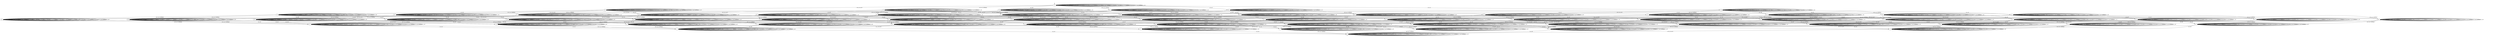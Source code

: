 digraph T2 {
0 [label="0"];
1 [label="1", shape=doublecircle];
2 [label="2"];
3 [label="3"];
4 [label="4"];
5 [label="5"];
6 [label="6"];
7 [label="7"];
8 [label="8"];
9 [label="9"];
10 [label="10"];
11 [label="11"];
12 [label="12"];
13 [label="13"];
14 [label="14"];
15 [label="15"];
16 [label="16"];
17 [label="17"];
18 [label="18"];
19 [label="19"];
20 [label="20"];
21 [label="21"];
22 [label="22"];
23 [label="23"];
24 [label="24"];
25 [label="25"];
26 [label="26"];
27 [label="27"];
28 [label="28"];
29 [label="29"];
30 [label="30"];
31 [label="31"];
32 [label="32"];
33 [label="33"];
34 [label="34"];
35 [label="35"];
36 [label="36"];
37 [label="37"];
38 [label="38"];
39 [label="39"];
40 [label="40"];
41 [label="41"];
42 [label="42"];
43 [label="43"];
44 [label="44"];
45 [label="45"];
46 [label="46"];
47 [label="47"];
48 [label="48"];
49 [label="49"];
50 [label="50"];
51 [label="51"];
52 [label="52"];
53 [label="53"];
54 [label="54"];
55 [label="55"];
56 [label="56"];
57 [label="57"];
58 [label="58"];
59 [label="59"];
60 [label="60"];
61 [label="61"];
62 [label="62"];
63 [label="63"];
0 -> 0  [label="usr4_ai1_VoidReply"];
0 -> 56  [label="ai1_ce1"];
0 -> 63  [label="usr1_ai1_VoidReply"];
0 -> 0  [label="usr7_ai1_VoidReply"];
0 -> 46  [label="usr1_ni1_ne12"];
0 -> 0  [label="usr1_ni2_ne1"];
0 -> 0  [label="usr1_ni1_ne13"];
0 -> 61  [label="ai1_ce2"];
0 -> 0  [label="usr3_ai3_re2"];
0 -> 0  [label="usr3_ai3_VoidReply"];
0 -> 0  [label="usr3_ai3_re34"];
0 -> 0  [label="usr2_ai2_VoidReply"];
0 -> 0  [label="usr1_ni1_ne1"];
0 -> 45  [label="ai1_ce6"];
0 -> 0  [label="usr3_ai3_re42"];
0 -> 0  [label="usr3_ai2_VoidReply"];
0 -> 0  [label="usr5_ai1_re1"];
0 -> 60  [label="usr2_ai1_VoidReply"];
0 -> 0  [label="usr7_ai2_VoidReply"];
0 -> 0  [label="ai1_ce9"];
1 -> 1  [label="usr4_ai1_VoidReply"];
1 -> 1  [label="ai1_ce1"];
1 -> 1  [label="usr1_ai1_VoidReply"];
1 -> 1  [label="usr7_ai1_VoidReply"];
1 -> 1  [label="usr1_ni1_ne12"];
1 -> 1  [label="usr1_ni2_ne1"];
1 -> 1  [label="usr1_ni1_ne13"];
1 -> 1  [label="ai1_ce2"];
1 -> 1  [label="usr3_ai3_re2"];
1 -> 1  [label="usr3_ai3_VoidReply"];
1 -> 1  [label="usr3_ai3_re34"];
1 -> 1  [label="usr2_ai2_VoidReply"];
1 -> 1  [label="usr1_ni1_ne1"];
1 -> 1  [label="ai1_ce6"];
1 -> 1  [label="usr3_ai3_re42"];
1 -> 1  [label="usr3_ai2_VoidReply"];
1 -> 1  [label="usr5_ai1_re1"];
1 -> 1  [label="usr2_ai1_VoidReply"];
1 -> 1  [label="usr7_ai2_VoidReply"];
1 -> 1  [label="ai1_ce9"];
2 -> 2  [label="usr4_ai1_VoidReply"];
2 -> 1  [label="ai1_ce1"];
2 -> 2  [label="usr1_ai1_VoidReply"];
2 -> 2  [label="usr7_ai1_VoidReply"];
2 -> 2  [label="usr1_ni1_ne12"];
2 -> 2  [label="usr1_ni2_ne1"];
2 -> 2  [label="usr1_ni1_ne13"];
2 -> 2  [label="ai1_ce2"];
2 -> 2  [label="usr3_ai3_re2"];
2 -> 2  [label="usr3_ai3_VoidReply"];
2 -> 2  [label="usr3_ai3_re34"];
2 -> 2  [label="usr2_ai2_VoidReply"];
2 -> 2  [label="usr1_ni1_ne1"];
2 -> 2  [label="ai1_ce6"];
2 -> 2  [label="usr3_ai3_re42"];
2 -> 2  [label="usr3_ai2_VoidReply"];
2 -> 2  [label="usr5_ai1_re1"];
2 -> 2  [label="usr2_ai1_VoidReply"];
2 -> 2  [label="usr7_ai2_VoidReply"];
2 -> 2  [label="ai1_ce9"];
3 -> 3  [label="usr4_ai1_VoidReply"];
3 -> 1  [label="usr1_ai1_VoidReply"];
3 -> 3  [label="ai1_ce1"];
3 -> 3  [label="usr7_ai1_VoidReply"];
3 -> 3  [label="usr1_ni1_ne12"];
3 -> 3  [label="usr1_ni2_ne1"];
3 -> 3  [label="usr1_ni1_ne13"];
3 -> 3  [label="ai1_ce2"];
3 -> 3  [label="usr3_ai3_re2"];
3 -> 3  [label="usr3_ai3_VoidReply"];
3 -> 3  [label="usr3_ai3_re34"];
3 -> 3  [label="usr2_ai2_VoidReply"];
3 -> 3  [label="usr1_ni1_ne1"];
3 -> 3  [label="ai1_ce6"];
3 -> 3  [label="usr3_ai3_re42"];
3 -> 3  [label="usr3_ai2_VoidReply"];
3 -> 3  [label="usr5_ai1_re1"];
3 -> 3  [label="usr2_ai1_VoidReply"];
3 -> 3  [label="usr7_ai2_VoidReply"];
3 -> 3  [label="ai1_ce9"];
4 -> 4  [label="usr4_ai1_VoidReply"];
4 -> 4  [label="ai1_ce1"];
4 -> 4  [label="usr1_ai1_VoidReply"];
4 -> 4  [label="usr7_ai1_VoidReply"];
4 -> 1  [label="usr1_ni1_ne12"];
4 -> 4  [label="usr1_ni2_ne1"];
4 -> 4  [label="usr1_ni1_ne13"];
4 -> 4  [label="ai1_ce2"];
4 -> 4  [label="usr3_ai3_re2"];
4 -> 4  [label="usr3_ai3_VoidReply"];
4 -> 4  [label="usr3_ai3_re34"];
4 -> 4  [label="usr2_ai2_VoidReply"];
4 -> 4  [label="usr1_ni1_ne1"];
4 -> 4  [label="ai1_ce6"];
4 -> 4  [label="usr3_ai3_re42"];
4 -> 4  [label="usr3_ai2_VoidReply"];
4 -> 4  [label="usr5_ai1_re1"];
4 -> 4  [label="usr2_ai1_VoidReply"];
4 -> 4  [label="usr7_ai2_VoidReply"];
4 -> 4  [label="ai1_ce9"];
5 -> 5  [label="usr4_ai1_VoidReply"];
5 -> 5  [label="ai1_ce1"];
5 -> 5  [label="usr1_ai1_VoidReply"];
5 -> 5  [label="usr7_ai1_VoidReply"];
5 -> 5  [label="usr1_ni1_ne12"];
5 -> 5  [label="usr1_ni2_ne1"];
5 -> 5  [label="usr1_ni1_ne13"];
5 -> 1  [label="ai1_ce2"];
5 -> 5  [label="usr3_ai3_re2"];
5 -> 5  [label="usr3_ai3_VoidReply"];
5 -> 5  [label="usr3_ai3_re34"];
5 -> 5  [label="usr2_ai2_VoidReply"];
5 -> 5  [label="usr1_ni1_ne1"];
5 -> 5  [label="ai1_ce6"];
5 -> 5  [label="usr3_ai3_re42"];
5 -> 5  [label="usr3_ai2_VoidReply"];
5 -> 5  [label="usr5_ai1_re1"];
5 -> 5  [label="usr2_ai1_VoidReply"];
5 -> 5  [label="usr7_ai2_VoidReply"];
5 -> 5  [label="ai1_ce9"];
6 -> 6  [label="usr4_ai1_VoidReply"];
6 -> 6  [label="ai1_ce1"];
6 -> 6  [label="usr1_ai1_VoidReply"];
6 -> 6  [label="usr7_ai1_VoidReply"];
6 -> 6  [label="usr1_ni1_ne12"];
6 -> 6  [label="usr1_ni2_ne1"];
6 -> 6  [label="usr1_ni1_ne13"];
6 -> 6  [label="ai1_ce2"];
6 -> 6  [label="usr3_ai3_re2"];
6 -> 6  [label="usr3_ai3_VoidReply"];
6 -> 6  [label="usr3_ai3_re34"];
6 -> 6  [label="usr2_ai2_VoidReply"];
6 -> 6  [label="usr1_ni1_ne1"];
6 -> 1  [label="ai1_ce6"];
6 -> 6  [label="usr3_ai3_re42"];
6 -> 6  [label="usr3_ai2_VoidReply"];
6 -> 6  [label="usr5_ai1_re1"];
6 -> 6  [label="usr2_ai1_VoidReply"];
6 -> 6  [label="usr7_ai2_VoidReply"];
6 -> 6  [label="ai1_ce9"];
7 -> 7  [label="usr4_ai1_VoidReply"];
7 -> 7  [label="ai1_ce1"];
7 -> 7  [label="usr1_ai1_VoidReply"];
7 -> 7  [label="usr7_ai1_VoidReply"];
7 -> 7  [label="usr1_ni1_ne12"];
7 -> 7  [label="usr1_ni2_ne1"];
7 -> 7  [label="usr1_ni1_ne13"];
7 -> 7  [label="ai1_ce2"];
7 -> 7  [label="usr3_ai3_re2"];
7 -> 7  [label="usr3_ai3_VoidReply"];
7 -> 7  [label="usr3_ai3_re34"];
7 -> 7  [label="usr2_ai2_VoidReply"];
7 -> 7  [label="usr1_ni1_ne1"];
7 -> 7  [label="ai1_ce6"];
7 -> 7  [label="usr3_ai3_re42"];
7 -> 7  [label="usr3_ai2_VoidReply"];
7 -> 7  [label="usr5_ai1_re1"];
7 -> 1  [label="usr2_ai1_VoidReply"];
7 -> 7  [label="usr7_ai2_VoidReply"];
7 -> 7  [label="ai1_ce9"];
8 -> 8  [label="usr4_ai1_VoidReply"];
8 -> 3  [label="ai1_ce1"];
8 -> 2  [label="usr1_ai1_VoidReply"];
8 -> 8  [label="usr7_ai1_VoidReply"];
8 -> 8  [label="usr1_ni1_ne12"];
8 -> 8  [label="usr1_ni2_ne1"];
8 -> 8  [label="usr1_ni1_ne13"];
8 -> 8  [label="ai1_ce2"];
8 -> 8  [label="usr3_ai3_re2"];
8 -> 8  [label="usr3_ai3_VoidReply"];
8 -> 8  [label="usr3_ai3_re34"];
8 -> 8  [label="usr2_ai2_VoidReply"];
8 -> 8  [label="usr1_ni1_ne1"];
8 -> 8  [label="ai1_ce6"];
8 -> 8  [label="usr3_ai3_re42"];
8 -> 8  [label="usr3_ai2_VoidReply"];
8 -> 8  [label="usr5_ai1_re1"];
8 -> 8  [label="usr2_ai1_VoidReply"];
8 -> 8  [label="usr7_ai2_VoidReply"];
8 -> 8  [label="ai1_ce9"];
9 -> 9  [label="usr4_ai1_VoidReply"];
9 -> 4  [label="ai1_ce1"];
9 -> 9  [label="usr1_ai1_VoidReply"];
9 -> 9  [label="usr7_ai1_VoidReply"];
9 -> 2  [label="usr1_ni1_ne12"];
9 -> 9  [label="usr1_ni2_ne1"];
9 -> 9  [label="usr1_ni1_ne13"];
9 -> 9  [label="ai1_ce2"];
9 -> 9  [label="usr3_ai3_re2"];
9 -> 9  [label="usr3_ai3_VoidReply"];
9 -> 9  [label="usr3_ai3_re34"];
9 -> 9  [label="usr2_ai2_VoidReply"];
9 -> 9  [label="usr1_ni1_ne1"];
9 -> 9  [label="ai1_ce6"];
9 -> 9  [label="usr3_ai3_re42"];
9 -> 9  [label="usr3_ai2_VoidReply"];
9 -> 9  [label="usr5_ai1_re1"];
9 -> 9  [label="usr2_ai1_VoidReply"];
9 -> 9  [label="usr7_ai2_VoidReply"];
9 -> 9  [label="ai1_ce9"];
10 -> 10  [label="usr4_ai1_VoidReply"];
10 -> 5  [label="ai1_ce1"];
10 -> 10  [label="usr1_ai1_VoidReply"];
10 -> 10  [label="usr7_ai1_VoidReply"];
10 -> 10  [label="usr1_ni1_ne12"];
10 -> 10  [label="usr1_ni2_ne1"];
10 -> 10  [label="usr1_ni1_ne13"];
10 -> 2  [label="ai1_ce2"];
10 -> 10  [label="usr3_ai3_re2"];
10 -> 10  [label="usr3_ai3_VoidReply"];
10 -> 10  [label="usr3_ai3_re34"];
10 -> 10  [label="usr2_ai2_VoidReply"];
10 -> 10  [label="usr1_ni1_ne1"];
10 -> 10  [label="ai1_ce6"];
10 -> 10  [label="usr3_ai3_re42"];
10 -> 10  [label="usr3_ai2_VoidReply"];
10 -> 10  [label="usr5_ai1_re1"];
10 -> 10  [label="usr2_ai1_VoidReply"];
10 -> 10  [label="usr7_ai2_VoidReply"];
10 -> 10  [label="ai1_ce9"];
11 -> 11  [label="usr4_ai1_VoidReply"];
11 -> 6  [label="ai1_ce1"];
11 -> 11  [label="usr1_ai1_VoidReply"];
11 -> 11  [label="usr7_ai1_VoidReply"];
11 -> 11  [label="usr1_ni1_ne12"];
11 -> 11  [label="usr1_ni2_ne1"];
11 -> 11  [label="usr1_ni1_ne13"];
11 -> 11  [label="ai1_ce2"];
11 -> 11  [label="usr3_ai3_re2"];
11 -> 11  [label="usr3_ai3_VoidReply"];
11 -> 11  [label="usr3_ai3_re34"];
11 -> 11  [label="usr2_ai2_VoidReply"];
11 -> 11  [label="usr1_ni1_ne1"];
11 -> 2  [label="ai1_ce6"];
11 -> 11  [label="usr3_ai3_re42"];
11 -> 11  [label="usr3_ai2_VoidReply"];
11 -> 11  [label="usr5_ai1_re1"];
11 -> 11  [label="usr2_ai1_VoidReply"];
11 -> 11  [label="usr7_ai2_VoidReply"];
11 -> 11  [label="ai1_ce9"];
12 -> 12  [label="usr4_ai1_VoidReply"];
12 -> 7  [label="ai1_ce1"];
12 -> 12  [label="usr1_ai1_VoidReply"];
12 -> 12  [label="usr7_ai1_VoidReply"];
12 -> 12  [label="usr1_ni1_ne12"];
12 -> 12  [label="usr1_ni2_ne1"];
12 -> 12  [label="usr1_ni1_ne13"];
12 -> 12  [label="ai1_ce2"];
12 -> 12  [label="usr3_ai3_re2"];
12 -> 12  [label="usr3_ai3_VoidReply"];
12 -> 12  [label="usr3_ai3_re34"];
12 -> 12  [label="usr2_ai2_VoidReply"];
12 -> 12  [label="usr1_ni1_ne1"];
12 -> 12  [label="ai1_ce6"];
12 -> 12  [label="usr3_ai3_re42"];
12 -> 12  [label="usr3_ai2_VoidReply"];
12 -> 12  [label="usr5_ai1_re1"];
12 -> 2  [label="usr2_ai1_VoidReply"];
12 -> 12  [label="usr7_ai2_VoidReply"];
12 -> 12  [label="ai1_ce9"];
13 -> 13  [label="usr4_ai1_VoidReply"];
13 -> 4  [label="usr1_ai1_VoidReply"];
13 -> 13  [label="ai1_ce1"];
13 -> 13  [label="usr7_ai1_VoidReply"];
13 -> 3  [label="usr1_ni1_ne12"];
13 -> 13  [label="usr1_ni2_ne1"];
13 -> 13  [label="usr1_ni1_ne13"];
13 -> 13  [label="ai1_ce2"];
13 -> 13  [label="usr3_ai3_re2"];
13 -> 13  [label="usr3_ai3_VoidReply"];
13 -> 13  [label="usr3_ai3_re34"];
13 -> 13  [label="usr2_ai2_VoidReply"];
13 -> 13  [label="usr1_ni1_ne1"];
13 -> 13  [label="ai1_ce6"];
13 -> 13  [label="usr3_ai3_re42"];
13 -> 13  [label="usr3_ai2_VoidReply"];
13 -> 13  [label="usr5_ai1_re1"];
13 -> 13  [label="usr2_ai1_VoidReply"];
13 -> 13  [label="usr7_ai2_VoidReply"];
13 -> 13  [label="ai1_ce9"];
14 -> 14  [label="usr4_ai1_VoidReply"];
14 -> 5  [label="usr1_ai1_VoidReply"];
14 -> 14  [label="ai1_ce1"];
14 -> 14  [label="usr7_ai1_VoidReply"];
14 -> 14  [label="usr1_ni1_ne12"];
14 -> 14  [label="usr1_ni2_ne1"];
14 -> 14  [label="usr1_ni1_ne13"];
14 -> 3  [label="ai1_ce2"];
14 -> 14  [label="usr3_ai3_re2"];
14 -> 14  [label="usr3_ai3_VoidReply"];
14 -> 14  [label="usr3_ai3_re34"];
14 -> 14  [label="usr2_ai2_VoidReply"];
14 -> 14  [label="usr1_ni1_ne1"];
14 -> 14  [label="ai1_ce6"];
14 -> 14  [label="usr3_ai3_re42"];
14 -> 14  [label="usr3_ai2_VoidReply"];
14 -> 14  [label="usr5_ai1_re1"];
14 -> 14  [label="usr2_ai1_VoidReply"];
14 -> 14  [label="usr7_ai2_VoidReply"];
14 -> 14  [label="ai1_ce9"];
15 -> 15  [label="usr4_ai1_VoidReply"];
15 -> 6  [label="usr1_ai1_VoidReply"];
15 -> 15  [label="ai1_ce1"];
15 -> 15  [label="usr7_ai1_VoidReply"];
15 -> 15  [label="usr1_ni1_ne12"];
15 -> 15  [label="usr1_ni2_ne1"];
15 -> 15  [label="usr1_ni1_ne13"];
15 -> 15  [label="ai1_ce2"];
15 -> 15  [label="usr3_ai3_re2"];
15 -> 15  [label="usr3_ai3_VoidReply"];
15 -> 15  [label="usr3_ai3_re34"];
15 -> 15  [label="usr2_ai2_VoidReply"];
15 -> 15  [label="usr1_ni1_ne1"];
15 -> 3  [label="ai1_ce6"];
15 -> 15  [label="usr3_ai3_re42"];
15 -> 15  [label="usr3_ai2_VoidReply"];
15 -> 15  [label="usr5_ai1_re1"];
15 -> 15  [label="usr2_ai1_VoidReply"];
15 -> 15  [label="usr7_ai2_VoidReply"];
15 -> 15  [label="ai1_ce9"];
16 -> 16  [label="usr4_ai1_VoidReply"];
16 -> 7  [label="usr1_ai1_VoidReply"];
16 -> 16  [label="ai1_ce1"];
16 -> 16  [label="usr7_ai1_VoidReply"];
16 -> 16  [label="usr1_ni1_ne12"];
16 -> 16  [label="usr1_ni2_ne1"];
16 -> 16  [label="usr1_ni1_ne13"];
16 -> 16  [label="ai1_ce2"];
16 -> 16  [label="usr3_ai3_re2"];
16 -> 16  [label="usr3_ai3_VoidReply"];
16 -> 16  [label="usr3_ai3_re34"];
16 -> 16  [label="usr2_ai2_VoidReply"];
16 -> 16  [label="usr1_ni1_ne1"];
16 -> 16  [label="ai1_ce6"];
16 -> 16  [label="usr3_ai3_re42"];
16 -> 16  [label="usr3_ai2_VoidReply"];
16 -> 16  [label="usr5_ai1_re1"];
16 -> 3  [label="usr2_ai1_VoidReply"];
16 -> 16  [label="usr7_ai2_VoidReply"];
16 -> 16  [label="ai1_ce9"];
17 -> 17  [label="usr4_ai1_VoidReply"];
17 -> 17  [label="ai1_ce1"];
17 -> 17  [label="usr1_ai1_VoidReply"];
17 -> 17  [label="usr7_ai1_VoidReply"];
17 -> 5  [label="usr1_ni1_ne12"];
17 -> 17  [label="usr1_ni2_ne1"];
17 -> 17  [label="usr1_ni1_ne13"];
17 -> 4  [label="ai1_ce2"];
17 -> 17  [label="usr3_ai3_re2"];
17 -> 17  [label="usr3_ai3_VoidReply"];
17 -> 17  [label="usr3_ai3_re34"];
17 -> 17  [label="usr2_ai2_VoidReply"];
17 -> 17  [label="usr1_ni1_ne1"];
17 -> 17  [label="ai1_ce6"];
17 -> 17  [label="usr3_ai3_re42"];
17 -> 17  [label="usr3_ai2_VoidReply"];
17 -> 17  [label="usr5_ai1_re1"];
17 -> 17  [label="usr2_ai1_VoidReply"];
17 -> 17  [label="usr7_ai2_VoidReply"];
17 -> 17  [label="ai1_ce9"];
18 -> 18  [label="usr4_ai1_VoidReply"];
18 -> 18  [label="ai1_ce1"];
18 -> 18  [label="usr1_ai1_VoidReply"];
18 -> 18  [label="usr7_ai1_VoidReply"];
18 -> 18  [label="usr1_ni1_ne12"];
18 -> 18  [label="usr1_ni2_ne1"];
18 -> 18  [label="usr1_ni1_ne13"];
18 -> 6  [label="ai1_ce2"];
18 -> 18  [label="usr3_ai3_re2"];
18 -> 18  [label="usr3_ai3_VoidReply"];
18 -> 18  [label="usr3_ai3_re34"];
18 -> 18  [label="usr2_ai2_VoidReply"];
18 -> 18  [label="usr1_ni1_ne1"];
18 -> 5  [label="ai1_ce6"];
18 -> 18  [label="usr3_ai3_re42"];
18 -> 18  [label="usr3_ai2_VoidReply"];
18 -> 18  [label="usr5_ai1_re1"];
18 -> 18  [label="usr2_ai1_VoidReply"];
18 -> 18  [label="usr7_ai2_VoidReply"];
18 -> 18  [label="ai1_ce9"];
19 -> 19  [label="usr4_ai1_VoidReply"];
19 -> 19  [label="ai1_ce1"];
19 -> 19  [label="usr1_ai1_VoidReply"];
19 -> 19  [label="usr7_ai1_VoidReply"];
19 -> 19  [label="usr1_ni1_ne12"];
19 -> 19  [label="usr1_ni2_ne1"];
19 -> 19  [label="usr1_ni1_ne13"];
19 -> 7  [label="ai1_ce2"];
19 -> 19  [label="usr3_ai3_re2"];
19 -> 19  [label="usr3_ai3_VoidReply"];
19 -> 19  [label="usr3_ai3_re34"];
19 -> 19  [label="usr2_ai2_VoidReply"];
19 -> 19  [label="usr1_ni1_ne1"];
19 -> 19  [label="ai1_ce6"];
19 -> 19  [label="usr3_ai3_re42"];
19 -> 19  [label="usr3_ai2_VoidReply"];
19 -> 19  [label="usr5_ai1_re1"];
19 -> 5  [label="usr2_ai1_VoidReply"];
19 -> 19  [label="usr7_ai2_VoidReply"];
19 -> 19  [label="ai1_ce9"];
20 -> 20  [label="usr4_ai1_VoidReply"];
20 -> 20  [label="ai1_ce1"];
20 -> 20  [label="usr1_ai1_VoidReply"];
20 -> 20  [label="usr7_ai1_VoidReply"];
20 -> 6  [label="usr1_ni1_ne12"];
20 -> 20  [label="usr1_ni2_ne1"];
20 -> 20  [label="usr1_ni1_ne13"];
20 -> 20  [label="ai1_ce2"];
20 -> 20  [label="usr3_ai3_re2"];
20 -> 20  [label="usr3_ai3_VoidReply"];
20 -> 20  [label="usr3_ai3_re34"];
20 -> 20  [label="usr2_ai2_VoidReply"];
20 -> 20  [label="usr1_ni1_ne1"];
20 -> 4  [label="ai1_ce6"];
20 -> 20  [label="usr3_ai3_re42"];
20 -> 20  [label="usr3_ai2_VoidReply"];
20 -> 20  [label="usr5_ai1_re1"];
20 -> 20  [label="usr2_ai1_VoidReply"];
20 -> 20  [label="usr7_ai2_VoidReply"];
20 -> 20  [label="ai1_ce9"];
21 -> 21  [label="usr4_ai1_VoidReply"];
21 -> 21  [label="ai1_ce1"];
21 -> 21  [label="usr1_ai1_VoidReply"];
21 -> 21  [label="usr7_ai1_VoidReply"];
21 -> 21  [label="usr1_ni1_ne12"];
21 -> 21  [label="usr1_ni2_ne1"];
21 -> 21  [label="usr1_ni1_ne13"];
21 -> 21  [label="ai1_ce2"];
21 -> 21  [label="usr3_ai3_re2"];
21 -> 21  [label="usr3_ai3_VoidReply"];
21 -> 21  [label="usr3_ai3_re34"];
21 -> 21  [label="usr2_ai2_VoidReply"];
21 -> 21  [label="usr1_ni1_ne1"];
21 -> 7  [label="ai1_ce6"];
21 -> 21  [label="usr3_ai3_re42"];
21 -> 21  [label="usr3_ai2_VoidReply"];
21 -> 21  [label="usr5_ai1_re1"];
21 -> 6  [label="usr2_ai1_VoidReply"];
21 -> 21  [label="usr7_ai2_VoidReply"];
21 -> 21  [label="ai1_ce9"];
22 -> 22  [label="usr4_ai1_VoidReply"];
22 -> 17  [label="ai1_ce1"];
22 -> 22  [label="usr1_ai1_VoidReply"];
22 -> 22  [label="usr7_ai1_VoidReply"];
22 -> 10  [label="usr1_ni1_ne12"];
22 -> 22  [label="usr1_ni2_ne1"];
22 -> 22  [label="usr1_ni1_ne13"];
22 -> 9  [label="ai1_ce2"];
22 -> 22  [label="usr3_ai3_re2"];
22 -> 22  [label="usr3_ai3_VoidReply"];
22 -> 22  [label="usr3_ai3_re34"];
22 -> 22  [label="usr2_ai2_VoidReply"];
22 -> 22  [label="usr1_ni1_ne1"];
22 -> 22  [label="ai1_ce6"];
22 -> 22  [label="usr3_ai3_re42"];
22 -> 22  [label="usr3_ai2_VoidReply"];
22 -> 22  [label="usr5_ai1_re1"];
22 -> 22  [label="usr2_ai1_VoidReply"];
22 -> 22  [label="usr7_ai2_VoidReply"];
22 -> 22  [label="ai1_ce9"];
23 -> 23  [label="usr4_ai1_VoidReply"];
23 -> 17  [label="usr1_ai1_VoidReply"];
23 -> 23  [label="ai1_ce1"];
23 -> 23  [label="usr7_ai1_VoidReply"];
23 -> 14  [label="usr1_ni1_ne12"];
23 -> 23  [label="usr1_ni2_ne1"];
23 -> 23  [label="usr1_ni1_ne13"];
23 -> 13  [label="ai1_ce2"];
23 -> 23  [label="usr3_ai3_re2"];
23 -> 23  [label="usr3_ai3_VoidReply"];
23 -> 23  [label="usr3_ai3_re34"];
23 -> 23  [label="usr2_ai2_VoidReply"];
23 -> 23  [label="usr1_ni1_ne1"];
23 -> 23  [label="ai1_ce6"];
23 -> 23  [label="usr3_ai3_re42"];
23 -> 23  [label="usr3_ai2_VoidReply"];
23 -> 23  [label="usr5_ai1_re1"];
23 -> 23  [label="usr2_ai1_VoidReply"];
23 -> 23  [label="usr7_ai2_VoidReply"];
23 -> 23  [label="ai1_ce9"];
24 -> 24  [label="usr4_ai1_VoidReply"];
24 -> 24  [label="ai1_ce1"];
24 -> 24  [label="usr1_ai1_VoidReply"];
24 -> 24  [label="usr7_ai1_VoidReply"];
24 -> 18  [label="usr1_ni1_ne12"];
24 -> 24  [label="usr1_ni2_ne1"];
24 -> 24  [label="usr1_ni1_ne13"];
24 -> 20  [label="ai1_ce2"];
24 -> 24  [label="usr3_ai3_re2"];
24 -> 24  [label="usr3_ai3_VoidReply"];
24 -> 24  [label="usr3_ai3_re34"];
24 -> 24  [label="usr2_ai2_VoidReply"];
24 -> 24  [label="usr1_ni1_ne1"];
24 -> 17  [label="ai1_ce6"];
24 -> 24  [label="usr3_ai3_re42"];
24 -> 24  [label="usr3_ai2_VoidReply"];
24 -> 24  [label="usr5_ai1_re1"];
24 -> 24  [label="usr2_ai1_VoidReply"];
24 -> 24  [label="usr7_ai2_VoidReply"];
24 -> 24  [label="ai1_ce9"];
25 -> 25  [label="usr4_ai1_VoidReply"];
25 -> 25  [label="ai1_ce1"];
25 -> 25  [label="usr1_ai1_VoidReply"];
25 -> 25  [label="usr7_ai1_VoidReply"];
25 -> 19  [label="usr1_ni1_ne12"];
25 -> 25  [label="usr1_ni2_ne1"];
25 -> 25  [label="usr1_ni1_ne13"];
25 -> 47  [label="ai1_ce2"];
25 -> 25  [label="usr3_ai3_re2"];
25 -> 25  [label="usr3_ai3_VoidReply"];
25 -> 25  [label="usr3_ai3_re34"];
25 -> 25  [label="usr2_ai2_VoidReply"];
25 -> 25  [label="usr1_ni1_ne1"];
25 -> 25  [label="ai1_ce6"];
25 -> 25  [label="usr3_ai3_re42"];
25 -> 25  [label="usr3_ai2_VoidReply"];
25 -> 25  [label="usr5_ai1_re1"];
25 -> 17  [label="usr2_ai1_VoidReply"];
25 -> 25  [label="usr7_ai2_VoidReply"];
25 -> 25  [label="ai1_ce9"];
26 -> 26  [label="usr4_ai1_VoidReply"];
26 -> 19  [label="ai1_ce1"];
26 -> 26  [label="usr1_ai1_VoidReply"];
26 -> 26  [label="usr7_ai1_VoidReply"];
26 -> 26  [label="usr1_ni1_ne12"];
26 -> 26  [label="usr1_ni2_ne1"];
26 -> 26  [label="usr1_ni1_ne13"];
26 -> 12  [label="ai1_ce2"];
26 -> 26  [label="usr3_ai3_re2"];
26 -> 26  [label="usr3_ai3_VoidReply"];
26 -> 26  [label="usr3_ai3_re34"];
26 -> 26  [label="usr2_ai2_VoidReply"];
26 -> 26  [label="usr1_ni1_ne1"];
26 -> 26  [label="ai1_ce6"];
26 -> 26  [label="usr3_ai3_re42"];
26 -> 26  [label="usr3_ai2_VoidReply"];
26 -> 26  [label="usr5_ai1_re1"];
26 -> 10  [label="usr2_ai1_VoidReply"];
26 -> 26  [label="usr7_ai2_VoidReply"];
26 -> 26  [label="ai1_ce9"];
27 -> 27  [label="usr4_ai1_VoidReply"];
27 -> 19  [label="usr1_ai1_VoidReply"];
27 -> 27  [label="ai1_ce1"];
27 -> 27  [label="usr7_ai1_VoidReply"];
27 -> 27  [label="usr1_ni1_ne12"];
27 -> 27  [label="usr1_ni2_ne1"];
27 -> 27  [label="usr1_ni1_ne13"];
27 -> 16  [label="ai1_ce2"];
27 -> 27  [label="usr3_ai3_re2"];
27 -> 27  [label="usr3_ai3_VoidReply"];
27 -> 27  [label="usr3_ai3_re34"];
27 -> 27  [label="usr2_ai2_VoidReply"];
27 -> 27  [label="usr1_ni1_ne1"];
27 -> 27  [label="ai1_ce6"];
27 -> 27  [label="usr3_ai3_re42"];
27 -> 27  [label="usr3_ai2_VoidReply"];
27 -> 27  [label="usr5_ai1_re1"];
27 -> 14  [label="usr2_ai1_VoidReply"];
27 -> 27  [label="usr7_ai2_VoidReply"];
27 -> 27  [label="ai1_ce9"];
28 -> 28  [label="usr4_ai1_VoidReply"];
28 -> 28  [label="ai1_ce1"];
28 -> 28  [label="usr1_ai1_VoidReply"];
28 -> 28  [label="usr7_ai1_VoidReply"];
28 -> 28  [label="usr1_ni1_ne12"];
28 -> 28  [label="usr1_ni2_ne1"];
28 -> 28  [label="usr1_ni1_ne13"];
28 -> 21  [label="ai1_ce2"];
28 -> 28  [label="usr3_ai3_re2"];
28 -> 28  [label="usr3_ai3_VoidReply"];
28 -> 28  [label="usr3_ai3_re34"];
28 -> 28  [label="usr2_ai2_VoidReply"];
28 -> 28  [label="usr1_ni1_ne1"];
28 -> 19  [label="ai1_ce6"];
28 -> 28  [label="usr3_ai3_re42"];
28 -> 28  [label="usr3_ai2_VoidReply"];
28 -> 28  [label="usr5_ai1_re1"];
28 -> 18  [label="usr2_ai1_VoidReply"];
28 -> 28  [label="usr7_ai2_VoidReply"];
28 -> 28  [label="ai1_ce9"];
29 -> 29  [label="usr4_ai1_VoidReply"];
29 -> 15  [label="ai1_ce1"];
29 -> 11  [label="usr1_ai1_VoidReply"];
29 -> 29  [label="usr7_ai1_VoidReply"];
29 -> 29  [label="usr1_ni1_ne12"];
29 -> 29  [label="usr1_ni2_ne1"];
29 -> 29  [label="usr1_ni1_ne13"];
29 -> 29  [label="ai1_ce2"];
29 -> 29  [label="usr3_ai3_re2"];
29 -> 29  [label="usr3_ai3_VoidReply"];
29 -> 29  [label="usr3_ai3_re34"];
29 -> 29  [label="usr2_ai2_VoidReply"];
29 -> 29  [label="usr1_ni1_ne1"];
29 -> 8  [label="ai1_ce6"];
29 -> 29  [label="usr3_ai3_re42"];
29 -> 29  [label="usr3_ai2_VoidReply"];
29 -> 29  [label="usr5_ai1_re1"];
29 -> 29  [label="usr2_ai1_VoidReply"];
29 -> 29  [label="usr7_ai2_VoidReply"];
29 -> 29  [label="ai1_ce9"];
30 -> 30  [label="usr4_ai1_VoidReply"];
30 -> 20  [label="usr1_ai1_VoidReply"];
30 -> 30  [label="ai1_ce1"];
30 -> 30  [label="usr7_ai1_VoidReply"];
30 -> 15  [label="usr1_ni1_ne12"];
30 -> 30  [label="usr1_ni2_ne1"];
30 -> 30  [label="usr1_ni1_ne13"];
30 -> 30  [label="ai1_ce2"];
30 -> 30  [label="usr3_ai3_re2"];
30 -> 30  [label="usr3_ai3_VoidReply"];
30 -> 30  [label="usr3_ai3_re34"];
30 -> 30  [label="usr2_ai2_VoidReply"];
30 -> 30  [label="usr1_ni1_ne1"];
30 -> 13  [label="ai1_ce6"];
30 -> 30  [label="usr3_ai3_re42"];
30 -> 30  [label="usr3_ai2_VoidReply"];
30 -> 30  [label="usr5_ai1_re1"];
30 -> 30  [label="usr2_ai1_VoidReply"];
30 -> 30  [label="usr7_ai2_VoidReply"];
30 -> 30  [label="ai1_ce9"];
31 -> 31  [label="usr4_ai1_VoidReply"];
31 -> 18  [label="usr1_ai1_VoidReply"];
31 -> 31  [label="ai1_ce1"];
31 -> 31  [label="usr7_ai1_VoidReply"];
31 -> 31  [label="usr1_ni1_ne12"];
31 -> 31  [label="usr1_ni2_ne1"];
31 -> 31  [label="usr1_ni1_ne13"];
31 -> 15  [label="ai1_ce2"];
31 -> 31  [label="usr3_ai3_re2"];
31 -> 31  [label="usr3_ai3_VoidReply"];
31 -> 31  [label="usr3_ai3_re34"];
31 -> 31  [label="usr2_ai2_VoidReply"];
31 -> 31  [label="usr1_ni1_ne1"];
31 -> 14  [label="ai1_ce6"];
31 -> 31  [label="usr3_ai3_re42"];
31 -> 31  [label="usr3_ai2_VoidReply"];
31 -> 31  [label="usr5_ai1_re1"];
31 -> 31  [label="usr2_ai1_VoidReply"];
31 -> 31  [label="usr7_ai2_VoidReply"];
31 -> 31  [label="ai1_ce9"];
32 -> 32  [label="usr4_ai1_VoidReply"];
32 -> 21  [label="usr1_ai1_VoidReply"];
32 -> 32  [label="ai1_ce1"];
32 -> 32  [label="usr7_ai1_VoidReply"];
32 -> 32  [label="usr1_ni1_ne12"];
32 -> 32  [label="usr1_ni2_ne1"];
32 -> 32  [label="usr1_ni1_ne13"];
32 -> 32  [label="ai1_ce2"];
32 -> 32  [label="usr3_ai3_re2"];
32 -> 32  [label="usr3_ai3_VoidReply"];
32 -> 32  [label="usr3_ai3_re34"];
32 -> 32  [label="usr2_ai2_VoidReply"];
32 -> 32  [label="usr1_ni1_ne1"];
32 -> 16  [label="ai1_ce6"];
32 -> 32  [label="usr3_ai3_re42"];
32 -> 32  [label="usr3_ai2_VoidReply"];
32 -> 32  [label="usr5_ai1_re1"];
32 -> 15  [label="usr2_ai1_VoidReply"];
32 -> 32  [label="usr7_ai2_VoidReply"];
32 -> 32  [label="ai1_ce9"];
33 -> 33  [label="usr4_ai1_VoidReply"];
33 -> 13  [label="ai1_ce1"];
33 -> 9  [label="usr1_ai1_VoidReply"];
33 -> 33  [label="usr7_ai1_VoidReply"];
33 -> 8  [label="usr1_ni1_ne12"];
33 -> 33  [label="usr1_ni2_ne1"];
33 -> 33  [label="usr1_ni1_ne13"];
33 -> 33  [label="ai1_ce2"];
33 -> 33  [label="usr3_ai3_re2"];
33 -> 33  [label="usr3_ai3_VoidReply"];
33 -> 33  [label="usr3_ai3_re34"];
33 -> 33  [label="usr2_ai2_VoidReply"];
33 -> 33  [label="usr1_ni1_ne1"];
33 -> 33  [label="ai1_ce6"];
33 -> 33  [label="usr3_ai3_re42"];
33 -> 33  [label="usr3_ai2_VoidReply"];
33 -> 33  [label="usr5_ai1_re1"];
33 -> 33  [label="usr2_ai1_VoidReply"];
33 -> 33  [label="usr7_ai2_VoidReply"];
33 -> 33  [label="ai1_ce9"];
34 -> 34  [label="usr4_ai1_VoidReply"];
34 -> 47  [label="usr1_ai1_VoidReply"];
34 -> 34  [label="ai1_ce1"];
34 -> 34  [label="usr7_ai1_VoidReply"];
34 -> 16  [label="usr1_ni1_ne12"];
34 -> 34  [label="usr1_ni2_ne1"];
34 -> 34  [label="usr1_ni1_ne13"];
34 -> 34  [label="ai1_ce2"];
34 -> 34  [label="usr3_ai3_re2"];
34 -> 34  [label="usr3_ai3_VoidReply"];
34 -> 34  [label="usr3_ai3_re34"];
34 -> 34  [label="usr2_ai2_VoidReply"];
34 -> 34  [label="usr1_ni1_ne1"];
34 -> 34  [label="ai1_ce6"];
34 -> 34  [label="usr3_ai3_re42"];
34 -> 34  [label="usr3_ai2_VoidReply"];
34 -> 34  [label="usr5_ai1_re1"];
34 -> 13  [label="usr2_ai1_VoidReply"];
34 -> 34  [label="usr7_ai2_VoidReply"];
34 -> 34  [label="ai1_ce9"];
35 -> 35  [label="usr4_ai1_VoidReply"];
35 -> 16  [label="ai1_ce1"];
35 -> 12  [label="usr1_ai1_VoidReply"];
35 -> 35  [label="usr7_ai1_VoidReply"];
35 -> 35  [label="usr1_ni1_ne12"];
35 -> 35  [label="usr1_ni2_ne1"];
35 -> 35  [label="usr1_ni1_ne13"];
35 -> 35  [label="ai1_ce2"];
35 -> 35  [label="usr3_ai3_re2"];
35 -> 35  [label="usr3_ai3_VoidReply"];
35 -> 35  [label="usr3_ai3_re34"];
35 -> 35  [label="usr2_ai2_VoidReply"];
35 -> 35  [label="usr1_ni1_ne1"];
35 -> 35  [label="ai1_ce6"];
35 -> 35  [label="usr3_ai3_re42"];
35 -> 35  [label="usr3_ai2_VoidReply"];
35 -> 35  [label="usr5_ai1_re1"];
35 -> 8  [label="usr2_ai1_VoidReply"];
35 -> 35  [label="usr7_ai2_VoidReply"];
35 -> 35  [label="ai1_ce9"];
36 -> 36  [label="usr4_ai1_VoidReply"];
36 -> 24  [label="ai1_ce1"];
36 -> 36  [label="usr1_ai1_VoidReply"];
36 -> 36  [label="usr7_ai1_VoidReply"];
36 -> 51  [label="usr1_ni1_ne12"];
36 -> 36  [label="usr1_ni2_ne1"];
36 -> 36  [label="usr1_ni1_ne13"];
36 -> 52  [label="ai1_ce2"];
36 -> 36  [label="usr3_ai3_re2"];
36 -> 36  [label="usr3_ai3_VoidReply"];
36 -> 36  [label="usr3_ai3_re34"];
36 -> 36  [label="usr2_ai2_VoidReply"];
36 -> 36  [label="usr1_ni1_ne1"];
36 -> 22  [label="ai1_ce6"];
36 -> 36  [label="usr3_ai3_re42"];
36 -> 36  [label="usr3_ai2_VoidReply"];
36 -> 36  [label="usr5_ai1_re1"];
36 -> 36  [label="usr2_ai1_VoidReply"];
36 -> 36  [label="usr7_ai2_VoidReply"];
36 -> 36  [label="ai1_ce9"];
37 -> 37  [label="usr4_ai1_VoidReply"];
37 -> 24  [label="usr1_ai1_VoidReply"];
37 -> 37  [label="ai1_ce1"];
37 -> 37  [label="usr7_ai1_VoidReply"];
37 -> 31  [label="usr1_ni1_ne12"];
37 -> 37  [label="usr1_ni2_ne1"];
37 -> 37  [label="usr1_ni1_ne13"];
37 -> 30  [label="ai1_ce2"];
37 -> 37  [label="usr3_ai3_re2"];
37 -> 37  [label="usr3_ai3_VoidReply"];
37 -> 37  [label="usr3_ai3_re34"];
37 -> 37  [label="usr2_ai2_VoidReply"];
37 -> 37  [label="usr1_ni1_ne1"];
37 -> 23  [label="ai1_ce6"];
37 -> 37  [label="usr3_ai3_re42"];
37 -> 37  [label="usr3_ai2_VoidReply"];
37 -> 37  [label="usr5_ai1_re1"];
37 -> 37  [label="usr2_ai1_VoidReply"];
37 -> 37  [label="usr7_ai2_VoidReply"];
37 -> 37  [label="ai1_ce9"];
38 -> 38  [label="usr4_ai1_VoidReply"];
38 -> 38  [label="ai1_ce1"];
38 -> 38  [label="usr1_ai1_VoidReply"];
38 -> 38  [label="usr7_ai1_VoidReply"];
38 -> 28  [label="usr1_ni1_ne12"];
38 -> 38  [label="usr1_ni2_ne1"];
38 -> 38  [label="usr1_ni1_ne13"];
38 -> 53  [label="ai1_ce2"];
38 -> 38  [label="usr3_ai3_re2"];
38 -> 38  [label="usr3_ai3_VoidReply"];
38 -> 38  [label="usr3_ai3_re34"];
38 -> 38  [label="usr2_ai2_VoidReply"];
38 -> 38  [label="usr1_ni1_ne1"];
38 -> 25  [label="ai1_ce6"];
38 -> 38  [label="usr3_ai3_re42"];
38 -> 38  [label="usr3_ai2_VoidReply"];
38 -> 38  [label="usr5_ai1_re1"];
38 -> 24  [label="usr2_ai1_VoidReply"];
38 -> 38  [label="usr7_ai2_VoidReply"];
38 -> 38  [label="ai1_ce9"];
39 -> 39  [label="usr4_ai1_VoidReply"];
39 -> 27  [label="ai1_ce1"];
39 -> 26  [label="usr1_ai1_VoidReply"];
39 -> 39  [label="usr7_ai1_VoidReply"];
39 -> 39  [label="usr1_ni1_ne12"];
39 -> 39  [label="usr1_ni2_ne1"];
39 -> 39  [label="usr1_ni1_ne13"];
39 -> 35  [label="ai1_ce2"];
39 -> 39  [label="usr3_ai3_re2"];
39 -> 39  [label="usr3_ai3_VoidReply"];
39 -> 39  [label="usr3_ai3_re34"];
39 -> 39  [label="usr2_ai2_VoidReply"];
39 -> 39  [label="usr1_ni1_ne1"];
39 -> 39  [label="ai1_ce6"];
39 -> 39  [label="usr3_ai3_re42"];
39 -> 39  [label="usr3_ai2_VoidReply"];
39 -> 39  [label="usr5_ai1_re1"];
39 -> 48  [label="usr2_ai1_VoidReply"];
39 -> 39  [label="usr7_ai2_VoidReply"];
39 -> 39  [label="ai1_ce9"];
40 -> 40  [label="usr4_ai1_VoidReply"];
40 -> 25  [label="ai1_ce1"];
40 -> 40  [label="usr1_ai1_VoidReply"];
40 -> 40  [label="usr7_ai1_VoidReply"];
40 -> 26  [label="usr1_ni1_ne12"];
40 -> 40  [label="usr1_ni2_ne1"];
40 -> 40  [label="usr1_ni1_ne13"];
40 -> 49  [label="ai1_ce2"];
40 -> 40  [label="usr3_ai3_re2"];
40 -> 40  [label="usr3_ai3_VoidReply"];
40 -> 40  [label="usr3_ai3_re34"];
40 -> 40  [label="usr2_ai2_VoidReply"];
40 -> 40  [label="usr1_ni1_ne1"];
40 -> 40  [label="ai1_ce6"];
40 -> 40  [label="usr3_ai3_re42"];
40 -> 40  [label="usr3_ai2_VoidReply"];
40 -> 40  [label="usr5_ai1_re1"];
40 -> 22  [label="usr2_ai1_VoidReply"];
40 -> 40  [label="usr7_ai2_VoidReply"];
40 -> 40  [label="ai1_ce9"];
41 -> 41  [label="usr4_ai1_VoidReply"];
41 -> 28  [label="ai1_ce1"];
41 -> 41  [label="usr1_ai1_VoidReply"];
41 -> 41  [label="usr7_ai1_VoidReply"];
41 -> 41  [label="usr1_ni1_ne12"];
41 -> 41  [label="usr1_ni2_ne1"];
41 -> 41  [label="usr1_ni1_ne13"];
41 -> 50  [label="ai1_ce2"];
41 -> 41  [label="usr3_ai3_re2"];
41 -> 41  [label="usr3_ai3_VoidReply"];
41 -> 41  [label="usr3_ai3_re34"];
41 -> 41  [label="usr2_ai2_VoidReply"];
41 -> 41  [label="usr1_ni1_ne1"];
41 -> 26  [label="ai1_ce6"];
41 -> 41  [label="usr3_ai3_re42"];
41 -> 41  [label="usr3_ai2_VoidReply"];
41 -> 41  [label="usr5_ai1_re1"];
41 -> 51  [label="usr2_ai1_VoidReply"];
41 -> 41  [label="usr7_ai2_VoidReply"];
41 -> 41  [label="ai1_ce9"];
42 -> 42  [label="usr4_ai1_VoidReply"];
42 -> 34  [label="ai1_ce1"];
42 -> 49  [label="usr1_ai1_VoidReply"];
42 -> 42  [label="usr7_ai1_VoidReply"];
42 -> 35  [label="usr1_ni1_ne12"];
42 -> 42  [label="usr1_ni2_ne1"];
42 -> 42  [label="usr1_ni1_ne13"];
42 -> 42  [label="ai1_ce2"];
42 -> 42  [label="usr3_ai3_re2"];
42 -> 42  [label="usr3_ai3_VoidReply"];
42 -> 42  [label="usr3_ai3_re34"];
42 -> 42  [label="usr2_ai2_VoidReply"];
42 -> 42  [label="usr1_ni1_ne1"];
42 -> 42  [label="ai1_ce6"];
42 -> 42  [label="usr3_ai3_re42"];
42 -> 42  [label="usr3_ai2_VoidReply"];
42 -> 42  [label="usr5_ai1_re1"];
42 -> 33  [label="usr2_ai1_VoidReply"];
42 -> 42  [label="usr7_ai2_VoidReply"];
42 -> 42  [label="ai1_ce9"];
43 -> 43  [label="usr4_ai1_VoidReply"];
43 -> 25  [label="usr1_ai1_VoidReply"];
43 -> 43  [label="ai1_ce1"];
43 -> 43  [label="usr7_ai1_VoidReply"];
43 -> 27  [label="usr1_ni1_ne12"];
43 -> 43  [label="usr1_ni2_ne1"];
43 -> 43  [label="usr1_ni1_ne13"];
43 -> 34  [label="ai1_ce2"];
43 -> 43  [label="usr3_ai3_re2"];
43 -> 43  [label="usr3_ai3_VoidReply"];
43 -> 43  [label="usr3_ai3_re34"];
43 -> 43  [label="usr2_ai2_VoidReply"];
43 -> 43  [label="usr1_ni1_ne1"];
43 -> 43  [label="ai1_ce6"];
43 -> 43  [label="usr3_ai3_re42"];
43 -> 43  [label="usr3_ai2_VoidReply"];
43 -> 43  [label="usr5_ai1_re1"];
43 -> 23  [label="usr2_ai1_VoidReply"];
43 -> 43  [label="usr7_ai2_VoidReply"];
43 -> 43  [label="ai1_ce9"];
44 -> 44  [label="usr4_ai1_VoidReply"];
44 -> 53  [label="usr1_ai1_VoidReply"];
44 -> 44  [label="ai1_ce1"];
44 -> 44  [label="usr7_ai1_VoidReply"];
44 -> 32  [label="usr1_ni1_ne12"];
44 -> 44  [label="usr1_ni2_ne1"];
44 -> 44  [label="usr1_ni1_ne13"];
44 -> 44  [label="ai1_ce2"];
44 -> 44  [label="usr3_ai3_re2"];
44 -> 44  [label="usr3_ai3_VoidReply"];
44 -> 44  [label="usr3_ai3_re34"];
44 -> 44  [label="usr2_ai2_VoidReply"];
44 -> 44  [label="usr1_ni1_ne1"];
44 -> 34  [label="ai1_ce6"];
44 -> 44  [label="usr3_ai3_re42"];
44 -> 44  [label="usr3_ai2_VoidReply"];
44 -> 44  [label="usr5_ai1_re1"];
44 -> 30  [label="usr2_ai1_VoidReply"];
44 -> 44  [label="usr7_ai2_VoidReply"];
44 -> 44  [label="ai1_ce9"];
45 -> 45  [label="usr4_ai1_VoidReply"];
45 -> 43  [label="ai1_ce1"];
45 -> 40  [label="usr1_ai1_VoidReply"];
45 -> 45  [label="usr7_ai1_VoidReply"];
45 -> 39  [label="usr1_ni1_ne12"];
45 -> 45  [label="usr1_ni2_ne1"];
45 -> 45  [label="usr1_ni1_ne13"];
45 -> 42  [label="ai1_ce2"];
45 -> 45  [label="usr3_ai3_re2"];
45 -> 45  [label="usr3_ai3_VoidReply"];
45 -> 45  [label="usr3_ai3_re34"];
45 -> 45  [label="usr2_ai2_VoidReply"];
45 -> 45  [label="usr1_ni1_ne1"];
45 -> 45  [label="ai1_ce6"];
45 -> 45  [label="usr3_ai3_re42"];
45 -> 45  [label="usr3_ai2_VoidReply"];
45 -> 45  [label="usr5_ai1_re1"];
45 -> 62  [label="usr2_ai1_VoidReply"];
45 -> 45  [label="usr7_ai2_VoidReply"];
45 -> 45  [label="ai1_ce9"];
46 -> 46  [label="usr4_ai1_VoidReply"];
46 -> 54  [label="ai1_ce1"];
46 -> 41  [label="usr1_ai1_VoidReply"];
46 -> 46  [label="usr7_ai1_VoidReply"];
46 -> 46  [label="usr1_ni1_ne12"];
46 -> 46  [label="usr1_ni2_ne1"];
46 -> 46  [label="usr1_ni1_ne13"];
46 -> 55  [label="ai1_ce2"];
46 -> 46  [label="usr3_ai3_re2"];
46 -> 46  [label="usr3_ai3_VoidReply"];
46 -> 46  [label="usr3_ai3_re34"];
46 -> 46  [label="usr2_ai2_VoidReply"];
46 -> 46  [label="usr1_ni1_ne1"];
46 -> 39  [label="ai1_ce6"];
46 -> 46  [label="usr3_ai3_re42"];
46 -> 46  [label="usr3_ai2_VoidReply"];
46 -> 46  [label="usr5_ai1_re1"];
46 -> 57  [label="usr2_ai1_VoidReply"];
46 -> 46  [label="usr7_ai2_VoidReply"];
46 -> 46  [label="ai1_ce9"];
47 -> 47  [label="usr4_ai1_VoidReply"];
47 -> 47  [label="ai1_ce1"];
47 -> 47  [label="usr1_ai1_VoidReply"];
47 -> 47  [label="usr7_ai1_VoidReply"];
47 -> 7  [label="usr1_ni1_ne12"];
47 -> 47  [label="usr1_ni2_ne1"];
47 -> 47  [label="usr1_ni1_ne13"];
47 -> 47  [label="ai1_ce2"];
47 -> 47  [label="usr3_ai3_re2"];
47 -> 47  [label="usr3_ai3_VoidReply"];
47 -> 47  [label="usr3_ai3_re34"];
47 -> 47  [label="usr2_ai2_VoidReply"];
47 -> 47  [label="usr1_ni1_ne1"];
47 -> 47  [label="ai1_ce6"];
47 -> 47  [label="usr3_ai3_re42"];
47 -> 47  [label="usr3_ai2_VoidReply"];
47 -> 47  [label="usr5_ai1_re1"];
47 -> 4  [label="usr2_ai1_VoidReply"];
47 -> 47  [label="usr7_ai2_VoidReply"];
47 -> 47  [label="ai1_ce9"];
48 -> 48  [label="usr4_ai1_VoidReply"];
48 -> 14  [label="ai1_ce1"];
48 -> 10  [label="usr1_ai1_VoidReply"];
48 -> 48  [label="usr7_ai1_VoidReply"];
48 -> 48  [label="usr1_ni1_ne12"];
48 -> 48  [label="usr1_ni2_ne1"];
48 -> 48  [label="usr1_ni1_ne13"];
48 -> 8  [label="ai1_ce2"];
48 -> 48  [label="usr3_ai3_re2"];
48 -> 48  [label="usr3_ai3_VoidReply"];
48 -> 48  [label="usr3_ai3_re34"];
48 -> 48  [label="usr2_ai2_VoidReply"];
48 -> 48  [label="usr1_ni1_ne1"];
48 -> 48  [label="ai1_ce6"];
48 -> 48  [label="usr3_ai3_re42"];
48 -> 48  [label="usr3_ai2_VoidReply"];
48 -> 48  [label="usr5_ai1_re1"];
48 -> 48  [label="usr2_ai1_VoidReply"];
48 -> 48  [label="usr7_ai2_VoidReply"];
48 -> 48  [label="ai1_ce9"];
49 -> 49  [label="usr4_ai1_VoidReply"];
49 -> 47  [label="ai1_ce1"];
49 -> 49  [label="usr1_ai1_VoidReply"];
49 -> 49  [label="usr7_ai1_VoidReply"];
49 -> 12  [label="usr1_ni1_ne12"];
49 -> 49  [label="usr1_ni2_ne1"];
49 -> 49  [label="usr1_ni1_ne13"];
49 -> 49  [label="ai1_ce2"];
49 -> 49  [label="usr3_ai3_re2"];
49 -> 49  [label="usr3_ai3_VoidReply"];
49 -> 49  [label="usr3_ai3_re34"];
49 -> 49  [label="usr2_ai2_VoidReply"];
49 -> 49  [label="usr1_ni1_ne1"];
49 -> 49  [label="ai1_ce6"];
49 -> 49  [label="usr3_ai3_re42"];
49 -> 49  [label="usr3_ai2_VoidReply"];
49 -> 49  [label="usr5_ai1_re1"];
49 -> 9  [label="usr2_ai1_VoidReply"];
49 -> 49  [label="usr7_ai2_VoidReply"];
49 -> 49  [label="ai1_ce9"];
50 -> 50  [label="usr4_ai1_VoidReply"];
50 -> 21  [label="ai1_ce1"];
50 -> 50  [label="usr1_ai1_VoidReply"];
50 -> 50  [label="usr7_ai1_VoidReply"];
50 -> 50  [label="usr1_ni1_ne12"];
50 -> 50  [label="usr1_ni2_ne1"];
50 -> 50  [label="usr1_ni1_ne13"];
50 -> 50  [label="ai1_ce2"];
50 -> 50  [label="usr3_ai3_re2"];
50 -> 50  [label="usr3_ai3_VoidReply"];
50 -> 50  [label="usr3_ai3_re34"];
50 -> 50  [label="usr2_ai2_VoidReply"];
50 -> 50  [label="usr1_ni1_ne1"];
50 -> 12  [label="ai1_ce6"];
50 -> 50  [label="usr3_ai3_re42"];
50 -> 50  [label="usr3_ai2_VoidReply"];
50 -> 50  [label="usr5_ai1_re1"];
50 -> 11  [label="usr2_ai1_VoidReply"];
50 -> 50  [label="usr7_ai2_VoidReply"];
50 -> 50  [label="ai1_ce9"];
51 -> 51  [label="usr4_ai1_VoidReply"];
51 -> 18  [label="ai1_ce1"];
51 -> 51  [label="usr1_ai1_VoidReply"];
51 -> 51  [label="usr7_ai1_VoidReply"];
51 -> 51  [label="usr1_ni1_ne12"];
51 -> 51  [label="usr1_ni2_ne1"];
51 -> 51  [label="usr1_ni1_ne13"];
51 -> 11  [label="ai1_ce2"];
51 -> 51  [label="usr3_ai3_re2"];
51 -> 51  [label="usr3_ai3_VoidReply"];
51 -> 51  [label="usr3_ai3_re34"];
51 -> 51  [label="usr2_ai2_VoidReply"];
51 -> 51  [label="usr1_ni1_ne1"];
51 -> 10  [label="ai1_ce6"];
51 -> 51  [label="usr3_ai3_re42"];
51 -> 51  [label="usr3_ai2_VoidReply"];
51 -> 51  [label="usr5_ai1_re1"];
51 -> 51  [label="usr2_ai1_VoidReply"];
51 -> 51  [label="usr7_ai2_VoidReply"];
51 -> 51  [label="ai1_ce9"];
52 -> 52  [label="usr4_ai1_VoidReply"];
52 -> 20  [label="ai1_ce1"];
52 -> 52  [label="usr1_ai1_VoidReply"];
52 -> 52  [label="usr7_ai1_VoidReply"];
52 -> 11  [label="usr1_ni1_ne12"];
52 -> 52  [label="usr1_ni2_ne1"];
52 -> 52  [label="usr1_ni1_ne13"];
52 -> 52  [label="ai1_ce2"];
52 -> 52  [label="usr3_ai3_re2"];
52 -> 52  [label="usr3_ai3_VoidReply"];
52 -> 52  [label="usr3_ai3_re34"];
52 -> 52  [label="usr2_ai2_VoidReply"];
52 -> 52  [label="usr1_ni1_ne1"];
52 -> 9  [label="ai1_ce6"];
52 -> 52  [label="usr3_ai3_re42"];
52 -> 52  [label="usr3_ai2_VoidReply"];
52 -> 52  [label="usr5_ai1_re1"];
52 -> 52  [label="usr2_ai1_VoidReply"];
52 -> 52  [label="usr7_ai2_VoidReply"];
52 -> 52  [label="ai1_ce9"];
53 -> 53  [label="usr4_ai1_VoidReply"];
53 -> 53  [label="ai1_ce1"];
53 -> 53  [label="usr1_ai1_VoidReply"];
53 -> 53  [label="usr7_ai1_VoidReply"];
53 -> 21  [label="usr1_ni1_ne12"];
53 -> 53  [label="usr1_ni2_ne1"];
53 -> 53  [label="usr1_ni1_ne13"];
53 -> 53  [label="ai1_ce2"];
53 -> 53  [label="usr3_ai3_re2"];
53 -> 53  [label="usr3_ai3_VoidReply"];
53 -> 53  [label="usr3_ai3_re34"];
53 -> 53  [label="usr2_ai2_VoidReply"];
53 -> 53  [label="usr1_ni1_ne1"];
53 -> 47  [label="ai1_ce6"];
53 -> 53  [label="usr3_ai3_re42"];
53 -> 53  [label="usr3_ai2_VoidReply"];
53 -> 53  [label="usr5_ai1_re1"];
53 -> 20  [label="usr2_ai1_VoidReply"];
53 -> 53  [label="usr7_ai2_VoidReply"];
53 -> 53  [label="ai1_ce9"];
54 -> 54  [label="usr4_ai1_VoidReply"];
54 -> 28  [label="usr1_ai1_VoidReply"];
54 -> 54  [label="ai1_ce1"];
54 -> 54  [label="usr7_ai1_VoidReply"];
54 -> 54  [label="usr1_ni1_ne12"];
54 -> 54  [label="usr1_ni2_ne1"];
54 -> 54  [label="usr1_ni1_ne13"];
54 -> 32  [label="ai1_ce2"];
54 -> 54  [label="usr3_ai3_re2"];
54 -> 54  [label="usr3_ai3_VoidReply"];
54 -> 54  [label="usr3_ai3_re34"];
54 -> 54  [label="usr2_ai2_VoidReply"];
54 -> 54  [label="usr1_ni1_ne1"];
54 -> 27  [label="ai1_ce6"];
54 -> 54  [label="usr3_ai3_re42"];
54 -> 54  [label="usr3_ai2_VoidReply"];
54 -> 54  [label="usr5_ai1_re1"];
54 -> 31  [label="usr2_ai1_VoidReply"];
54 -> 54  [label="usr7_ai2_VoidReply"];
54 -> 54  [label="ai1_ce9"];
55 -> 55  [label="usr4_ai1_VoidReply"];
55 -> 32  [label="ai1_ce1"];
55 -> 50  [label="usr1_ai1_VoidReply"];
55 -> 55  [label="usr7_ai1_VoidReply"];
55 -> 55  [label="usr1_ni1_ne12"];
55 -> 55  [label="usr1_ni2_ne1"];
55 -> 55  [label="usr1_ni1_ne13"];
55 -> 55  [label="ai1_ce2"];
55 -> 55  [label="usr3_ai3_re2"];
55 -> 55  [label="usr3_ai3_VoidReply"];
55 -> 55  [label="usr3_ai3_re34"];
55 -> 55  [label="usr2_ai2_VoidReply"];
55 -> 55  [label="usr1_ni1_ne1"];
55 -> 35  [label="ai1_ce6"];
55 -> 55  [label="usr3_ai3_re42"];
55 -> 55  [label="usr3_ai2_VoidReply"];
55 -> 55  [label="usr5_ai1_re1"];
55 -> 29  [label="usr2_ai1_VoidReply"];
55 -> 55  [label="usr7_ai2_VoidReply"];
55 -> 55  [label="ai1_ce9"];
56 -> 56  [label="usr4_ai1_VoidReply"];
56 -> 38  [label="usr1_ai1_VoidReply"];
56 -> 56  [label="ai1_ce1"];
56 -> 56  [label="usr7_ai1_VoidReply"];
56 -> 54  [label="usr1_ni1_ne12"];
56 -> 56  [label="usr1_ni2_ne1"];
56 -> 56  [label="usr1_ni1_ne13"];
56 -> 44  [label="ai1_ce2"];
56 -> 56  [label="usr3_ai3_re2"];
56 -> 56  [label="usr3_ai3_VoidReply"];
56 -> 56  [label="usr3_ai3_re34"];
56 -> 56  [label="usr2_ai2_VoidReply"];
56 -> 56  [label="usr1_ni1_ne1"];
56 -> 43  [label="ai1_ce6"];
56 -> 56  [label="usr3_ai3_re42"];
56 -> 56  [label="usr3_ai2_VoidReply"];
56 -> 56  [label="usr5_ai1_re1"];
56 -> 37  [label="usr2_ai1_VoidReply"];
56 -> 56  [label="usr7_ai2_VoidReply"];
56 -> 56  [label="ai1_ce9"];
57 -> 57  [label="usr4_ai1_VoidReply"];
57 -> 31  [label="ai1_ce1"];
57 -> 51  [label="usr1_ai1_VoidReply"];
57 -> 57  [label="usr7_ai1_VoidReply"];
57 -> 57  [label="usr1_ni1_ne12"];
57 -> 57  [label="usr1_ni2_ne1"];
57 -> 57  [label="usr1_ni1_ne13"];
57 -> 29  [label="ai1_ce2"];
57 -> 57  [label="usr3_ai3_re2"];
57 -> 57  [label="usr3_ai3_VoidReply"];
57 -> 57  [label="usr3_ai3_re34"];
57 -> 57  [label="usr2_ai2_VoidReply"];
57 -> 57  [label="usr1_ni1_ne1"];
57 -> 48  [label="ai1_ce6"];
57 -> 57  [label="usr3_ai3_re42"];
57 -> 57  [label="usr3_ai2_VoidReply"];
57 -> 57  [label="usr5_ai1_re1"];
57 -> 57  [label="usr2_ai1_VoidReply"];
57 -> 57  [label="usr7_ai2_VoidReply"];
57 -> 57  [label="ai1_ce9"];
58 -> 58  [label="usr4_ai1_VoidReply"];
58 -> 30  [label="ai1_ce1"];
58 -> 52  [label="usr1_ai1_VoidReply"];
58 -> 58  [label="usr7_ai1_VoidReply"];
58 -> 29  [label="usr1_ni1_ne12"];
58 -> 58  [label="usr1_ni2_ne1"];
58 -> 58  [label="usr1_ni1_ne13"];
58 -> 58  [label="ai1_ce2"];
58 -> 58  [label="usr3_ai3_re2"];
58 -> 58  [label="usr3_ai3_VoidReply"];
58 -> 58  [label="usr3_ai3_re34"];
58 -> 58  [label="usr2_ai2_VoidReply"];
58 -> 58  [label="usr1_ni1_ne1"];
58 -> 33  [label="ai1_ce6"];
58 -> 58  [label="usr3_ai3_re42"];
58 -> 58  [label="usr3_ai2_VoidReply"];
58 -> 58  [label="usr5_ai1_re1"];
58 -> 58  [label="usr2_ai1_VoidReply"];
58 -> 58  [label="usr7_ai2_VoidReply"];
58 -> 58  [label="ai1_ce9"];
59 -> 59  [label="usr4_ai1_VoidReply"];
59 -> 53  [label="ai1_ce1"];
59 -> 59  [label="usr1_ai1_VoidReply"];
59 -> 59  [label="usr7_ai1_VoidReply"];
59 -> 50  [label="usr1_ni1_ne12"];
59 -> 59  [label="usr1_ni2_ne1"];
59 -> 59  [label="usr1_ni1_ne13"];
59 -> 59  [label="ai1_ce2"];
59 -> 59  [label="usr3_ai3_re2"];
59 -> 59  [label="usr3_ai3_VoidReply"];
59 -> 59  [label="usr3_ai3_re34"];
59 -> 59  [label="usr2_ai2_VoidReply"];
59 -> 59  [label="usr1_ni1_ne1"];
59 -> 49  [label="ai1_ce6"];
59 -> 59  [label="usr3_ai3_re42"];
59 -> 59  [label="usr3_ai2_VoidReply"];
59 -> 59  [label="usr5_ai1_re1"];
59 -> 52  [label="usr2_ai1_VoidReply"];
59 -> 59  [label="usr7_ai2_VoidReply"];
59 -> 59  [label="ai1_ce9"];
60 -> 60  [label="usr4_ai1_VoidReply"];
60 -> 37  [label="ai1_ce1"];
60 -> 36  [label="usr1_ai1_VoidReply"];
60 -> 60  [label="usr7_ai1_VoidReply"];
60 -> 57  [label="usr1_ni1_ne12"];
60 -> 60  [label="usr1_ni2_ne1"];
60 -> 60  [label="usr1_ni1_ne13"];
60 -> 58  [label="ai1_ce2"];
60 -> 60  [label="usr3_ai3_re2"];
60 -> 60  [label="usr3_ai3_VoidReply"];
60 -> 60  [label="usr3_ai3_re34"];
60 -> 60  [label="usr2_ai2_VoidReply"];
60 -> 60  [label="usr1_ni1_ne1"];
60 -> 62  [label="ai1_ce6"];
60 -> 60  [label="usr3_ai3_re42"];
60 -> 60  [label="usr3_ai2_VoidReply"];
60 -> 60  [label="usr5_ai1_re1"];
60 -> 60  [label="usr2_ai1_VoidReply"];
60 -> 60  [label="usr7_ai2_VoidReply"];
60 -> 60  [label="ai1_ce9"];
61 -> 61  [label="usr4_ai1_VoidReply"];
61 -> 44  [label="ai1_ce1"];
61 -> 59  [label="usr1_ai1_VoidReply"];
61 -> 61  [label="usr7_ai1_VoidReply"];
61 -> 55  [label="usr1_ni1_ne12"];
61 -> 61  [label="usr1_ni2_ne1"];
61 -> 61  [label="usr1_ni1_ne13"];
61 -> 61  [label="ai1_ce2"];
61 -> 61  [label="usr3_ai3_re2"];
61 -> 61  [label="usr3_ai3_VoidReply"];
61 -> 61  [label="usr3_ai3_re34"];
61 -> 61  [label="usr2_ai2_VoidReply"];
61 -> 61  [label="usr1_ni1_ne1"];
61 -> 42  [label="ai1_ce6"];
61 -> 61  [label="usr3_ai3_re42"];
61 -> 61  [label="usr3_ai2_VoidReply"];
61 -> 61  [label="usr5_ai1_re1"];
61 -> 58  [label="usr2_ai1_VoidReply"];
61 -> 61  [label="usr7_ai2_VoidReply"];
61 -> 61  [label="ai1_ce9"];
62 -> 62  [label="usr4_ai1_VoidReply"];
62 -> 23  [label="ai1_ce1"];
62 -> 22  [label="usr1_ai1_VoidReply"];
62 -> 62  [label="usr7_ai1_VoidReply"];
62 -> 48  [label="usr1_ni1_ne12"];
62 -> 62  [label="usr1_ni2_ne1"];
62 -> 62  [label="usr1_ni1_ne13"];
62 -> 33  [label="ai1_ce2"];
62 -> 62  [label="usr3_ai3_re2"];
62 -> 62  [label="usr3_ai3_VoidReply"];
62 -> 62  [label="usr3_ai3_re34"];
62 -> 62  [label="usr2_ai2_VoidReply"];
62 -> 62  [label="usr1_ni1_ne1"];
62 -> 62  [label="ai1_ce6"];
62 -> 62  [label="usr3_ai3_re42"];
62 -> 62  [label="usr3_ai2_VoidReply"];
62 -> 62  [label="usr5_ai1_re1"];
62 -> 62  [label="usr2_ai1_VoidReply"];
62 -> 62  [label="usr7_ai2_VoidReply"];
62 -> 62  [label="ai1_ce9"];
63 -> 63  [label="usr4_ai1_VoidReply"];
63 -> 38  [label="ai1_ce1"];
63 -> 63  [label="usr1_ai1_VoidReply"];
63 -> 63  [label="usr7_ai1_VoidReply"];
63 -> 41  [label="usr1_ni1_ne12"];
63 -> 63  [label="usr1_ni2_ne1"];
63 -> 63  [label="usr1_ni1_ne13"];
63 -> 59  [label="ai1_ce2"];
63 -> 63  [label="usr3_ai3_re2"];
63 -> 63  [label="usr3_ai3_VoidReply"];
63 -> 63  [label="usr3_ai3_re34"];
63 -> 63  [label="usr2_ai2_VoidReply"];
63 -> 63  [label="usr1_ni1_ne1"];
63 -> 40  [label="ai1_ce6"];
63 -> 63  [label="usr3_ai3_re42"];
63 -> 63  [label="usr3_ai2_VoidReply"];
63 -> 63  [label="usr5_ai1_re1"];
63 -> 36  [label="usr2_ai1_VoidReply"];
63 -> 63  [label="usr7_ai2_VoidReply"];
63 -> 63  [label="ai1_ce9"];
__start0 [label="", shape=none];
__start0 -> 0  [label=""];
}
